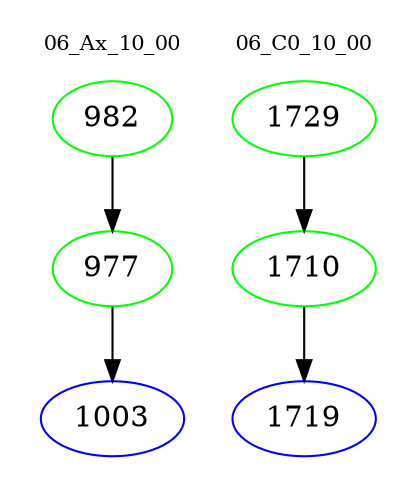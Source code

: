 digraph{
subgraph cluster_0 {
color = white
label = "06_Ax_10_00";
fontsize=10;
T0_982 [label="982", color="green"]
T0_982 -> T0_977 [color="black"]
T0_977 [label="977", color="green"]
T0_977 -> T0_1003 [color="black"]
T0_1003 [label="1003", color="blue"]
}
subgraph cluster_1 {
color = white
label = "06_C0_10_00";
fontsize=10;
T1_1729 [label="1729", color="green"]
T1_1729 -> T1_1710 [color="black"]
T1_1710 [label="1710", color="green"]
T1_1710 -> T1_1719 [color="black"]
T1_1719 [label="1719", color="blue"]
}
}
